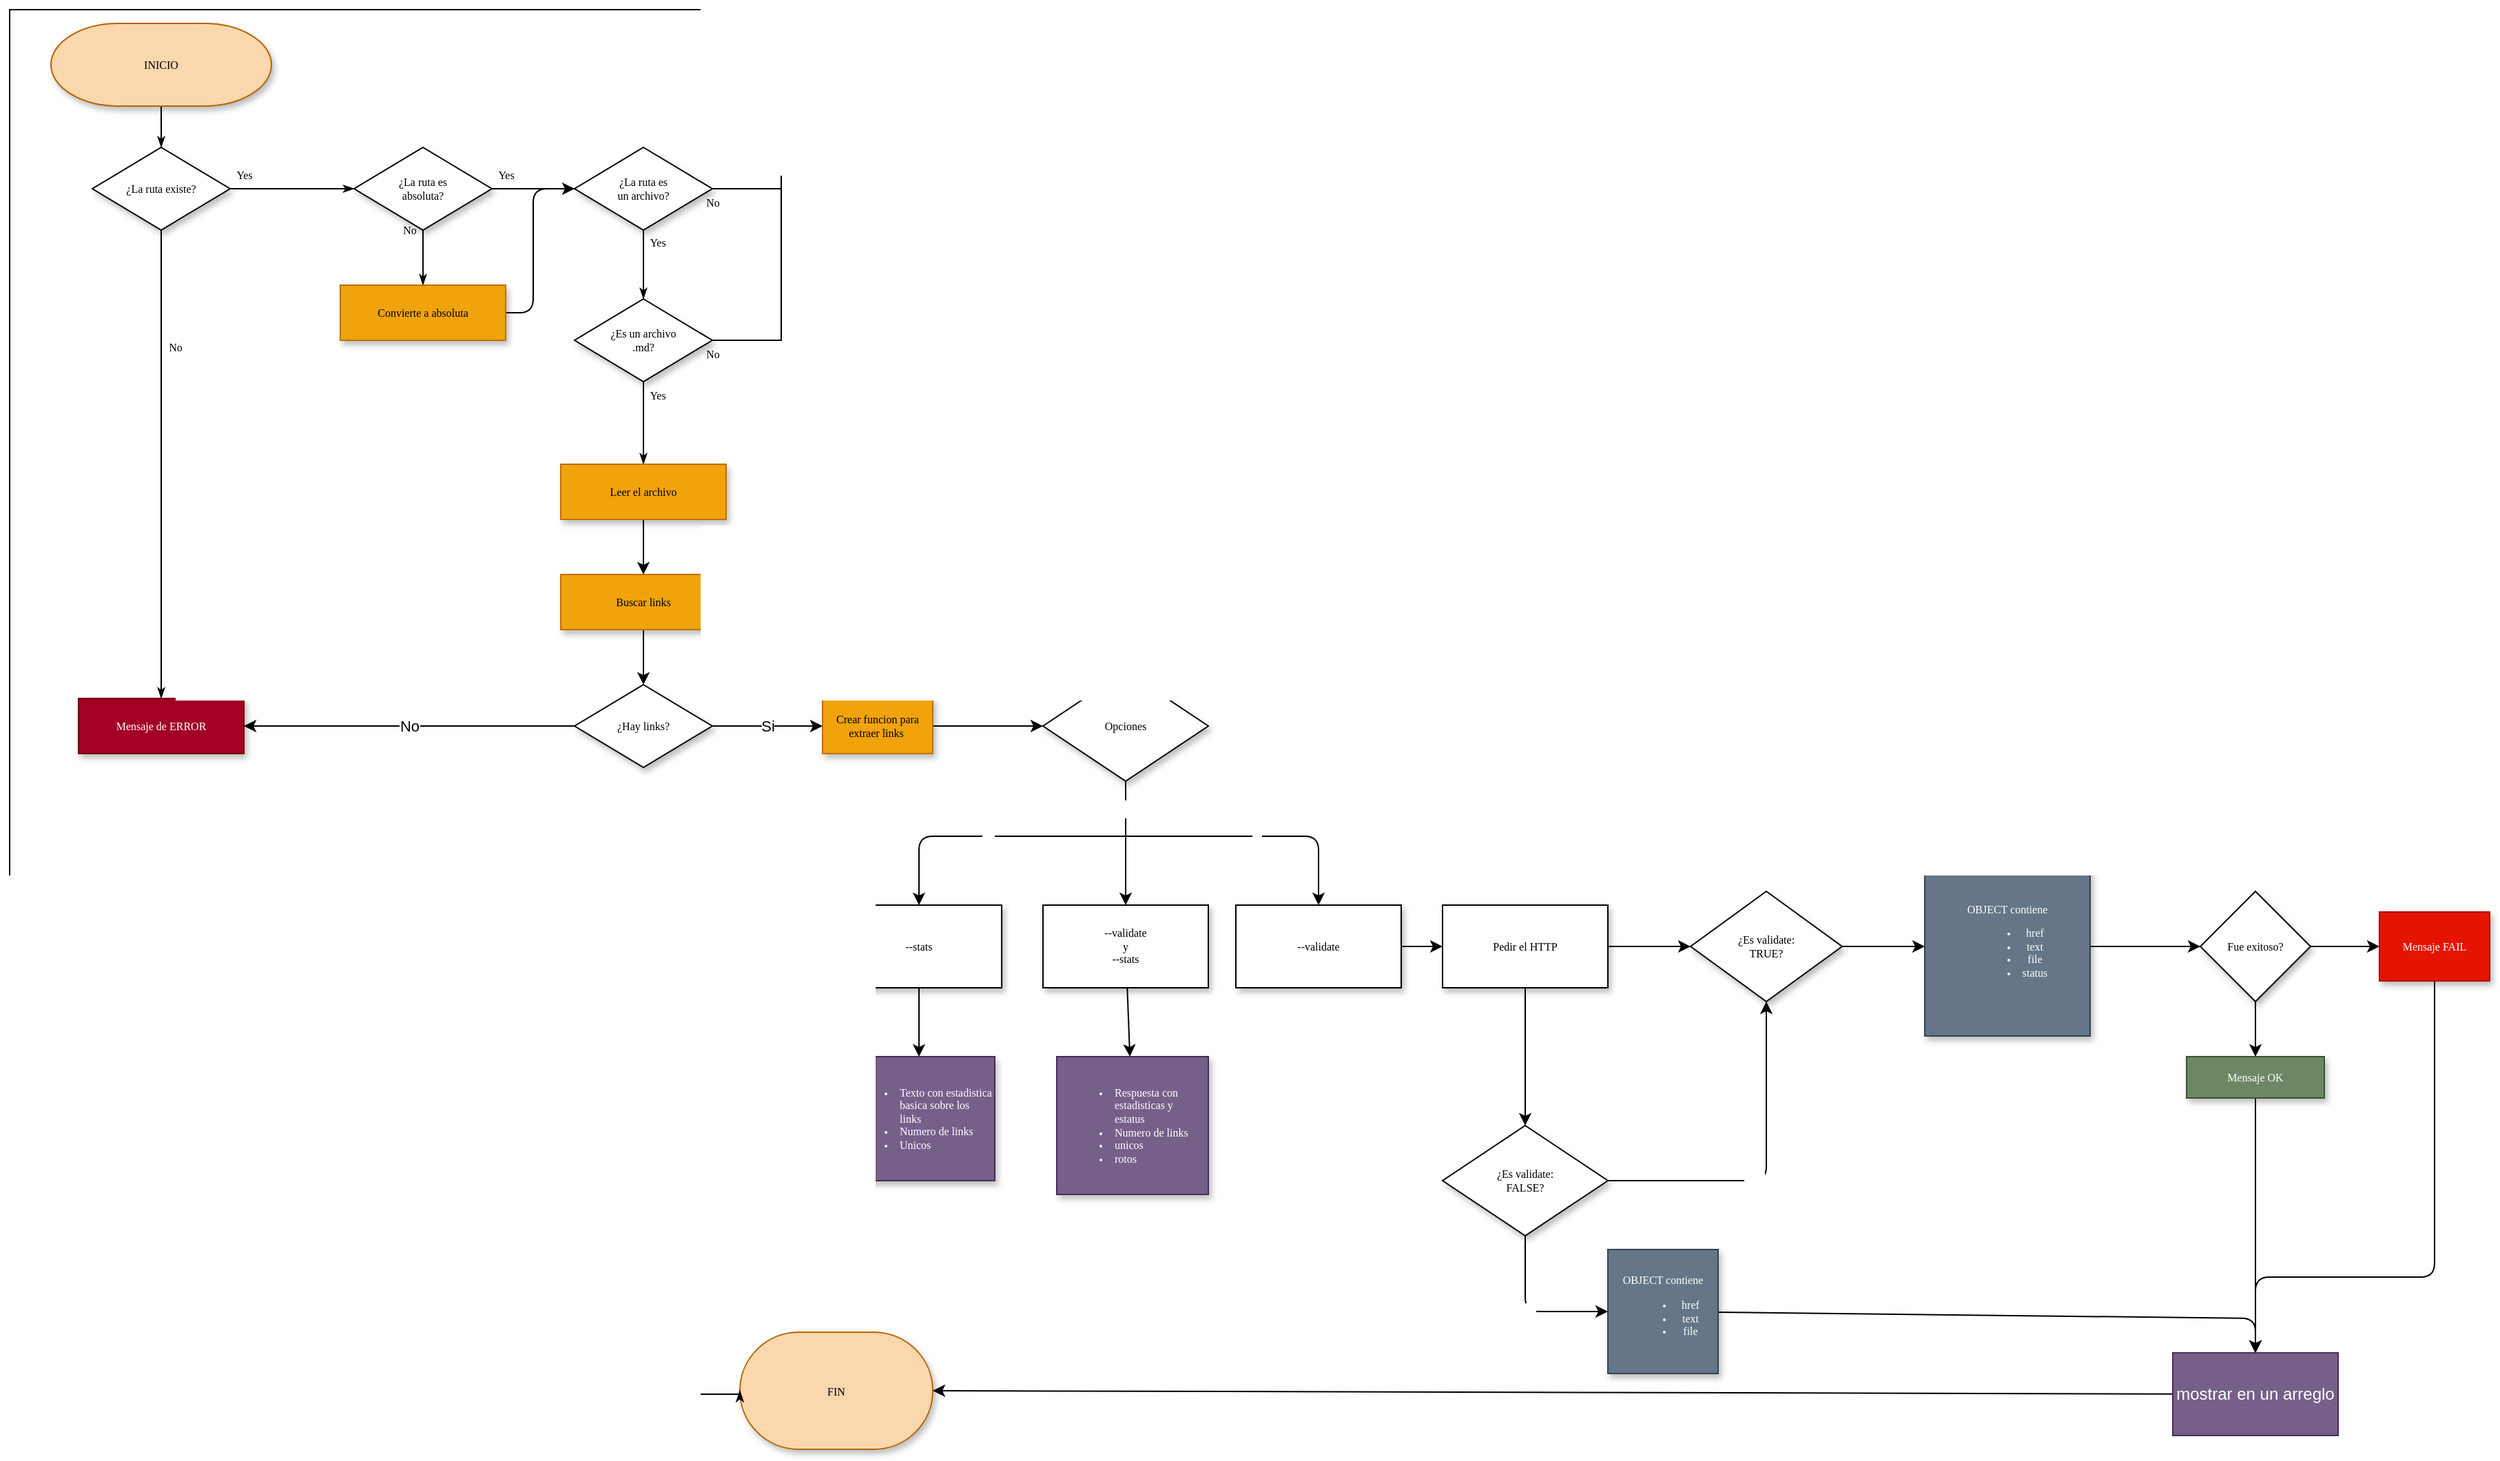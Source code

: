 <mxfile>
    <diagram name="Page-1" id="edf60f1a-56cd-e834-aa8a-f176f3a09ee4">
        <mxGraphModel dx="1817" dy="699" grid="1" gridSize="10" guides="1" tooltips="1" connect="1" arrows="1" fold="1" page="1" pageScale="1" pageWidth="1100" pageHeight="850" background="none" math="0" shadow="0">
            <root>
                <mxCell id="0"/>
                <mxCell id="1" parent="0"/>
                <mxCell id="60e70716793133e9-32" style="edgeStyle=orthogonalEdgeStyle;rounded=0;html=1;labelBackgroundColor=none;startSize=5;endArrow=classicThin;endFill=1;endSize=5;jettySize=auto;orthogonalLoop=1;strokeWidth=1;fontFamily=Verdana;fontSize=8;exitX=0.5;exitY=1;exitDx=0;exitDy=0;exitPerimeter=0;" parent="1" source="4" target="60e70716793133e9-5" edge="1">
                    <mxGeometry relative="1" as="geometry">
                        <mxPoint x="350" y="180" as="sourcePoint"/>
                    </mxGeometry>
                </mxCell>
                <mxCell id="60e70716793133e9-33" value="Yes" style="edgeStyle=orthogonalEdgeStyle;rounded=0;html=1;labelBackgroundColor=none;startSize=5;endArrow=classicThin;endFill=1;endSize=5;jettySize=auto;orthogonalLoop=1;strokeWidth=1;fontFamily=Verdana;fontSize=8" parent="1" source="60e70716793133e9-5" target="60e70716793133e9-7" edge="1">
                    <mxGeometry x="-0.778" y="10" relative="1" as="geometry">
                        <mxPoint as="offset"/>
                    </mxGeometry>
                </mxCell>
                <mxCell id="60e70716793133e9-37" value="No" style="edgeStyle=orthogonalEdgeStyle;rounded=0;html=1;labelBackgroundColor=none;startSize=5;endArrow=classicThin;endFill=1;endSize=5;jettySize=auto;orthogonalLoop=1;strokeWidth=1;fontFamily=Verdana;fontSize=8" parent="1" source="60e70716793133e9-5" target="60e70716793133e9-9" edge="1">
                    <mxGeometry x="-0.5" y="10" relative="1" as="geometry">
                        <mxPoint as="offset"/>
                    </mxGeometry>
                </mxCell>
                <mxCell id="60e70716793133e9-5" value="¿La ruta existe?" style="rhombus;whiteSpace=wrap;html=1;rounded=0;shadow=1;labelBackgroundColor=none;strokeWidth=1;fontFamily=Verdana;fontSize=8;align=center;" parent="1" vertex="1">
                    <mxGeometry x="200" y="220" width="100" height="60" as="geometry"/>
                </mxCell>
                <mxCell id="60e70716793133e9-34" value="Yes" style="edgeStyle=orthogonalEdgeStyle;rounded=0;html=1;labelBackgroundColor=none;startSize=5;endArrow=classicThin;endFill=1;endSize=5;jettySize=auto;orthogonalLoop=1;strokeWidth=1;fontFamily=Verdana;fontSize=8" parent="1" source="60e70716793133e9-7" edge="1">
                    <mxGeometry x="-0.667" y="10" relative="1" as="geometry">
                        <mxPoint as="offset"/>
                        <mxPoint x="550" y="250" as="targetPoint"/>
                    </mxGeometry>
                </mxCell>
                <mxCell id="60e70716793133e9-35" value="No" style="edgeStyle=orthogonalEdgeStyle;rounded=0;html=1;labelBackgroundColor=none;startSize=5;endArrow=classicThin;endFill=1;endSize=5;jettySize=auto;orthogonalLoop=1;strokeWidth=1;fontFamily=Verdana;fontSize=8" parent="1" source="60e70716793133e9-7" target="60e70716793133e9-10" edge="1">
                    <mxGeometry x="-1" y="-10" relative="1" as="geometry">
                        <mxPoint x="440" y="300" as="targetPoint"/>
                        <Array as="points"/>
                        <mxPoint as="offset"/>
                    </mxGeometry>
                </mxCell>
                <mxCell id="60e70716793133e9-7" value="¿La ruta es &lt;br&gt;absoluta?" style="rhombus;whiteSpace=wrap;html=1;rounded=0;shadow=1;labelBackgroundColor=none;strokeWidth=1;fontFamily=Verdana;fontSize=8;align=center;" parent="1" vertex="1">
                    <mxGeometry x="390" y="220" width="100" height="60" as="geometry"/>
                </mxCell>
                <mxCell id="60e70716793133e9-9" value="Mensaje de ERROR" style="whiteSpace=wrap;html=1;rounded=0;shadow=1;labelBackgroundColor=none;strokeWidth=1;fontFamily=Verdana;fontSize=8;align=center;fillColor=#a20025;fontColor=#ffffff;strokeColor=#6F0000;" parent="1" vertex="1">
                    <mxGeometry x="190" y="620" width="120" height="40" as="geometry"/>
                </mxCell>
                <mxCell id="6" style="edgeStyle=none;html=1;entryX=0;entryY=0.5;entryDx=0;entryDy=0;exitX=1;exitY=0.5;exitDx=0;exitDy=0;" edge="1" parent="1" source="60e70716793133e9-10" target="5">
                    <mxGeometry relative="1" as="geometry">
                        <Array as="points">
                            <mxPoint x="520" y="340"/>
                            <mxPoint x="520" y="250"/>
                        </Array>
                    </mxGeometry>
                </mxCell>
                <mxCell id="60e70716793133e9-10" value="Convierte a absoluta" style="whiteSpace=wrap;html=1;rounded=0;shadow=1;labelBackgroundColor=none;strokeWidth=1;fontFamily=Verdana;fontSize=8;align=center;fillColor=#f0a30a;fontColor=#000000;strokeColor=#BD7000;" parent="1" vertex="1">
                    <mxGeometry x="380" y="320" width="120" height="40" as="geometry"/>
                </mxCell>
                <mxCell id="60e70716793133e9-30" value="&lt;font color=&quot;#000000&quot;&gt;FIN&lt;/font&gt;" style="strokeWidth=1;html=1;shape=mxgraph.flowchart.terminator;whiteSpace=wrap;rounded=0;shadow=1;labelBackgroundColor=none;fontFamily=Verdana;fontSize=8;align=center;sketch=0;fillColor=#fad7ac;strokeColor=#b46504;" parent="1" vertex="1">
                    <mxGeometry x="670" y="1080" width="140" height="85" as="geometry"/>
                </mxCell>
                <mxCell id="4" value="&lt;font color=&quot;#000000&quot;&gt;INICIO&lt;/font&gt;" style="strokeWidth=1;html=1;shape=mxgraph.flowchart.terminator;whiteSpace=wrap;rounded=0;shadow=1;labelBackgroundColor=none;fontFamily=Verdana;fontSize=8;align=center;fillColor=#fad7ac;strokeColor=#b46504;" vertex="1" parent="1">
                    <mxGeometry x="170" y="130" width="160" height="60" as="geometry"/>
                </mxCell>
                <mxCell id="5" value="¿La ruta es &lt;br&gt;un archivo?" style="rhombus;whiteSpace=wrap;html=1;rounded=0;shadow=1;labelBackgroundColor=none;strokeWidth=1;fontFamily=Verdana;fontSize=8;align=center;" vertex="1" parent="1">
                    <mxGeometry x="550" y="220" width="100" height="60" as="geometry"/>
                </mxCell>
                <mxCell id="7" value="Yes" style="edgeStyle=orthogonalEdgeStyle;rounded=0;html=1;labelBackgroundColor=none;startSize=5;endArrow=classicThin;endFill=1;endSize=5;jettySize=auto;orthogonalLoop=1;strokeWidth=1;fontFamily=Verdana;fontSize=8;exitX=0.5;exitY=1;exitDx=0;exitDy=0;" edge="1" parent="1" source="5">
                    <mxGeometry x="-0.667" y="10" relative="1" as="geometry">
                        <mxPoint as="offset"/>
                        <mxPoint x="500" y="260" as="sourcePoint"/>
                        <mxPoint x="600" y="330" as="targetPoint"/>
                    </mxGeometry>
                </mxCell>
                <mxCell id="8" value="No" style="edgeStyle=orthogonalEdgeStyle;rounded=0;html=1;labelBackgroundColor=none;startSize=5;endArrow=classicThin;endFill=1;endSize=5;jettySize=auto;orthogonalLoop=1;strokeWidth=1;fontFamily=Verdana;fontSize=8;exitX=1;exitY=0.5;exitDx=0;exitDy=0;entryX=0;entryY=0.5;entryDx=0;entryDy=0;entryPerimeter=0;" edge="1" parent="1" source="5" target="60e70716793133e9-30">
                    <mxGeometry x="-1" y="-10" relative="1" as="geometry">
                        <mxPoint x="280" y="875" as="targetPoint"/>
                        <Array as="points">
                            <mxPoint x="700" y="250"/>
                            <mxPoint x="700" y="120"/>
                            <mxPoint x="140" y="120"/>
                            <mxPoint x="140" y="1125"/>
                        </Array>
                        <mxPoint as="offset"/>
                        <mxPoint x="450" y="290" as="sourcePoint"/>
                    </mxGeometry>
                </mxCell>
                <mxCell id="9" value="¿Es un archivo&lt;br&gt;.md?" style="rhombus;whiteSpace=wrap;html=1;rounded=0;shadow=1;labelBackgroundColor=none;strokeWidth=1;fontFamily=Verdana;fontSize=8;align=center;" vertex="1" parent="1">
                    <mxGeometry x="550" y="330" width="100" height="60" as="geometry"/>
                </mxCell>
                <mxCell id="10" value="No" style="edgeStyle=orthogonalEdgeStyle;rounded=0;html=1;labelBackgroundColor=none;startSize=5;endArrow=classicThin;endFill=1;endSize=5;jettySize=auto;orthogonalLoop=1;strokeWidth=1;fontFamily=Verdana;fontSize=8;exitX=1;exitY=0.5;exitDx=0;exitDy=0;entryX=0;entryY=0.5;entryDx=0;entryDy=0;entryPerimeter=0;" edge="1" parent="1" source="9" target="60e70716793133e9-30">
                    <mxGeometry x="-1" y="-10" relative="1" as="geometry">
                        <mxPoint x="280" y="875" as="targetPoint"/>
                        <Array as="points">
                            <mxPoint x="700" y="360"/>
                            <mxPoint x="700" y="120"/>
                            <mxPoint x="140" y="120"/>
                            <mxPoint x="140" y="1125"/>
                        </Array>
                        <mxPoint as="offset"/>
                        <mxPoint x="660" y="260" as="sourcePoint"/>
                    </mxGeometry>
                </mxCell>
                <mxCell id="11" value="Yes" style="edgeStyle=orthogonalEdgeStyle;rounded=0;html=1;labelBackgroundColor=none;startSize=5;endArrow=classicThin;endFill=1;endSize=5;jettySize=auto;orthogonalLoop=1;strokeWidth=1;fontFamily=Verdana;fontSize=8;exitX=0.5;exitY=1;exitDx=0;exitDy=0;entryX=0.5;entryY=0;entryDx=0;entryDy=0;" edge="1" parent="1" source="9" target="12">
                    <mxGeometry x="-0.667" y="10" relative="1" as="geometry">
                        <mxPoint as="offset"/>
                        <mxPoint x="610" y="290" as="sourcePoint"/>
                        <mxPoint x="600" y="440" as="targetPoint"/>
                    </mxGeometry>
                </mxCell>
                <mxCell id="14" value="" style="edgeStyle=none;html=1;" edge="1" parent="1" source="12" target="13">
                    <mxGeometry relative="1" as="geometry"/>
                </mxCell>
                <mxCell id="12" value="Leer el archivo" style="whiteSpace=wrap;html=1;rounded=0;shadow=1;labelBackgroundColor=none;strokeWidth=1;fontFamily=Verdana;fontSize=8;align=center;fillColor=#f0a30a;fontColor=#000000;strokeColor=#BD7000;" vertex="1" parent="1">
                    <mxGeometry x="540" y="450" width="120" height="40" as="geometry"/>
                </mxCell>
                <mxCell id="16" value="" style="edgeStyle=none;html=1;" edge="1" parent="1" source="13" target="15">
                    <mxGeometry relative="1" as="geometry"/>
                </mxCell>
                <mxCell id="13" value="Buscar links" style="whiteSpace=wrap;html=1;rounded=0;shadow=1;labelBackgroundColor=none;strokeWidth=1;fontFamily=Verdana;fontSize=8;align=center;fillColor=#f0a30a;fontColor=#000000;strokeColor=#BD7000;" vertex="1" parent="1">
                    <mxGeometry x="540" y="530" width="120" height="40" as="geometry"/>
                </mxCell>
                <mxCell id="18" value="No" style="edgeStyle=none;html=1;entryX=1;entryY=0.5;entryDx=0;entryDy=0;" edge="1" parent="1" source="15" target="60e70716793133e9-9">
                    <mxGeometry relative="1" as="geometry">
                        <mxPoint x="480" y="640" as="targetPoint"/>
                    </mxGeometry>
                </mxCell>
                <mxCell id="20" value="Si" style="edgeStyle=none;html=1;" edge="1" parent="1" source="15" target="19">
                    <mxGeometry relative="1" as="geometry"/>
                </mxCell>
                <mxCell id="15" value="¿Hay links?" style="rhombus;whiteSpace=wrap;html=1;rounded=0;shadow=1;labelBackgroundColor=none;strokeWidth=1;fontFamily=Verdana;fontSize=8;align=center;" vertex="1" parent="1">
                    <mxGeometry x="550" y="610" width="100" height="60" as="geometry"/>
                </mxCell>
                <mxCell id="25" value="" style="edgeStyle=none;html=1;fontColor=#000000;" edge="1" parent="1" source="19" target="24">
                    <mxGeometry relative="1" as="geometry"/>
                </mxCell>
                <mxCell id="19" value="Crear funcion para extraer links&amp;nbsp;" style="whiteSpace=wrap;html=1;fontSize=8;fontFamily=Verdana;rounded=0;shadow=1;labelBackgroundColor=none;strokeWidth=1;fillColor=#f0a30a;fontColor=#000000;strokeColor=#BD7000;" vertex="1" parent="1">
                    <mxGeometry x="730" y="620" width="80" height="40" as="geometry"/>
                </mxCell>
                <mxCell id="27" value="&lt;font color=&quot;#ffffff&quot;&gt;SI&lt;/font&gt;" style="edgeStyle=none;html=1;fontColor=#000000;" edge="1" parent="1" source="24" target="26">
                    <mxGeometry x="-0.556" relative="1" as="geometry">
                        <Array as="points">
                            <mxPoint x="950" y="710"/>
                        </Array>
                        <mxPoint as="offset"/>
                    </mxGeometry>
                </mxCell>
                <mxCell id="29" value="Si" style="edgeStyle=none;html=1;fontColor=#FFFFFF;" edge="1" parent="1" target="28">
                    <mxGeometry relative="1" as="geometry">
                        <mxPoint x="950" y="720" as="sourcePoint"/>
                        <Array as="points">
                            <mxPoint x="800" y="720"/>
                        </Array>
                    </mxGeometry>
                </mxCell>
                <mxCell id="31" value="si" style="edgeStyle=none;html=1;fontColor=#FFFFFF;" edge="1" parent="1" target="30">
                    <mxGeometry relative="1" as="geometry">
                        <mxPoint x="950" y="720" as="sourcePoint"/>
                        <Array as="points">
                            <mxPoint x="1020" y="720"/>
                            <mxPoint x="1090" y="720"/>
                        </Array>
                    </mxGeometry>
                </mxCell>
                <mxCell id="24" value="Opciones" style="rhombus;whiteSpace=wrap;html=1;fontSize=8;fontFamily=Verdana;rounded=0;shadow=1;labelBackgroundColor=none;strokeWidth=1;" vertex="1" parent="1">
                    <mxGeometry x="890" y="600" width="120" height="80" as="geometry"/>
                </mxCell>
                <mxCell id="58" value="" style="edgeStyle=none;html=1;fontColor=#FFFFFF;" edge="1" parent="1" source="26" target="57">
                    <mxGeometry relative="1" as="geometry"/>
                </mxCell>
                <mxCell id="26" value="--validate &lt;br&gt;y&lt;br&gt;--stats" style="whiteSpace=wrap;html=1;fontSize=8;fontFamily=Verdana;rounded=0;shadow=1;labelBackgroundColor=none;strokeWidth=1;" vertex="1" parent="1">
                    <mxGeometry x="890" y="770" width="120" height="60" as="geometry"/>
                </mxCell>
                <mxCell id="56" value="" style="edgeStyle=none;html=1;fontColor=#FFFFFF;" edge="1" parent="1" source="28" target="55">
                    <mxGeometry relative="1" as="geometry"/>
                </mxCell>
                <mxCell id="28" value="--stats" style="whiteSpace=wrap;html=1;fontSize=8;fontFamily=Verdana;rounded=0;shadow=1;labelBackgroundColor=none;strokeWidth=1;" vertex="1" parent="1">
                    <mxGeometry x="740" y="770" width="120" height="60" as="geometry"/>
                </mxCell>
                <mxCell id="33" value="" style="edgeStyle=none;html=1;fontColor=#FFFFFF;exitX=0.5;exitY=1;exitDx=0;exitDy=0;" edge="1" parent="1" source="42" target="32">
                    <mxGeometry relative="1" as="geometry"/>
                </mxCell>
                <mxCell id="35" value="" style="edgeStyle=none;html=1;fontColor=#FFFFFF;exitX=1;exitY=0.5;exitDx=0;exitDy=0;" edge="1" parent="1" source="42" target="34">
                    <mxGeometry relative="1" as="geometry"/>
                </mxCell>
                <mxCell id="43" value="" style="edgeStyle=none;html=1;fontColor=#FFFFFF;" edge="1" parent="1" source="30" target="42">
                    <mxGeometry relative="1" as="geometry"/>
                </mxCell>
                <mxCell id="30" value="--validate" style="whiteSpace=wrap;html=1;fontSize=8;fontFamily=Verdana;rounded=0;shadow=1;labelBackgroundColor=none;strokeWidth=1;" vertex="1" parent="1">
                    <mxGeometry x="1030" y="770" width="120" height="60" as="geometry"/>
                </mxCell>
                <mxCell id="45" value="Si" style="edgeStyle=none;html=1;fontColor=#FFFFFF;" edge="1" parent="1" source="32" target="44">
                    <mxGeometry relative="1" as="geometry">
                        <Array as="points">
                            <mxPoint x="1240" y="1065"/>
                        </Array>
                    </mxGeometry>
                </mxCell>
                <mxCell id="46" style="edgeStyle=none;html=1;exitX=1;exitY=0.5;exitDx=0;exitDy=0;entryX=0.5;entryY=1;entryDx=0;entryDy=0;fontColor=#FFFFFF;" edge="1" parent="1" source="32" target="34">
                    <mxGeometry relative="1" as="geometry">
                        <Array as="points">
                            <mxPoint x="1415" y="970"/>
                        </Array>
                    </mxGeometry>
                </mxCell>
                <mxCell id="47" value="No" style="edgeLabel;html=1;align=center;verticalAlign=middle;resizable=0;points=[];fontColor=#FFFFFF;" vertex="1" connectable="0" parent="46">
                    <mxGeometry x="-0.14" y="2" relative="1" as="geometry">
                        <mxPoint as="offset"/>
                    </mxGeometry>
                </mxCell>
                <mxCell id="32" value="¿Es validate:&lt;br&gt;FALSE?" style="rhombus;whiteSpace=wrap;html=1;fontSize=8;fontFamily=Verdana;rounded=0;shadow=1;labelBackgroundColor=none;strokeWidth=1;" vertex="1" parent="1">
                    <mxGeometry x="1180" y="930" width="120" height="80" as="geometry"/>
                </mxCell>
                <mxCell id="41" value="" style="edgeStyle=none;html=1;fontColor=#FFFFFF;" edge="1" parent="1" source="34" target="40">
                    <mxGeometry relative="1" as="geometry"/>
                </mxCell>
                <mxCell id="34" value="&lt;span&gt;¿Es validate:&lt;/span&gt;&lt;br&gt;&lt;span&gt;TRUE?&lt;/span&gt;" style="rhombus;whiteSpace=wrap;html=1;fontSize=8;fontFamily=Verdana;rounded=0;shadow=1;labelBackgroundColor=none;strokeWidth=1;" vertex="1" parent="1">
                    <mxGeometry x="1360" y="760" width="110" height="80" as="geometry"/>
                </mxCell>
                <mxCell id="49" value="" style="edgeStyle=none;html=1;fontColor=#FFFFFF;" edge="1" parent="1" source="40" target="48">
                    <mxGeometry relative="1" as="geometry"/>
                </mxCell>
                <mxCell id="40" value="OBJECT contiene&lt;br&gt;&lt;ul&gt;&lt;li&gt;href&lt;/li&gt;&lt;li&gt;text&lt;/li&gt;&lt;li&gt;file&lt;/li&gt;&lt;li&gt;status&lt;/li&gt;&lt;/ul&gt;" style="whiteSpace=wrap;html=1;fontSize=8;fontFamily=Verdana;rounded=0;shadow=1;labelBackgroundColor=none;strokeWidth=1;fillColor=#647687;fontColor=#ffffff;strokeColor=#314354;" vertex="1" parent="1">
                    <mxGeometry x="1530" y="735" width="120" height="130" as="geometry"/>
                </mxCell>
                <mxCell id="42" value="Pedir el HTTP" style="whiteSpace=wrap;html=1;fontSize=8;fontFamily=Verdana;rounded=0;shadow=1;labelBackgroundColor=none;strokeWidth=1;" vertex="1" parent="1">
                    <mxGeometry x="1180" y="770" width="120" height="60" as="geometry"/>
                </mxCell>
                <mxCell id="61" style="edgeStyle=none;html=1;entryX=0.5;entryY=0;entryDx=0;entryDy=0;fontColor=#FFFFFF;" edge="1" parent="1" source="44" target="59">
                    <mxGeometry relative="1" as="geometry">
                        <Array as="points">
                            <mxPoint x="1770" y="1070"/>
                        </Array>
                    </mxGeometry>
                </mxCell>
                <mxCell id="44" value="OBJECT contiene&lt;br&gt;&lt;ul&gt;&lt;li&gt;href&lt;/li&gt;&lt;li&gt;text&lt;/li&gt;&lt;li&gt;file&lt;/li&gt;&lt;/ul&gt;" style="whiteSpace=wrap;html=1;fontSize=8;fontFamily=Verdana;rounded=0;shadow=1;labelBackgroundColor=none;strokeWidth=1;fillColor=#647687;fontColor=#ffffff;strokeColor=#314354;" vertex="1" parent="1">
                    <mxGeometry x="1300" y="1020" width="80" height="90" as="geometry"/>
                </mxCell>
                <mxCell id="51" value="" style="edgeStyle=none;html=1;fontColor=#FFFFFF;" edge="1" parent="1" source="48" target="50">
                    <mxGeometry relative="1" as="geometry"/>
                </mxCell>
                <mxCell id="53" value="" style="edgeStyle=none;html=1;fontColor=#FFFFFF;" edge="1" parent="1" source="48" target="52">
                    <mxGeometry relative="1" as="geometry"/>
                </mxCell>
                <mxCell id="48" value="Fue exitoso?" style="rhombus;whiteSpace=wrap;html=1;fontSize=8;fontFamily=Verdana;rounded=0;shadow=1;labelBackgroundColor=none;strokeWidth=1;" vertex="1" parent="1">
                    <mxGeometry x="1730" y="760" width="80" height="80" as="geometry"/>
                </mxCell>
                <mxCell id="63" style="edgeStyle=none;html=1;entryX=0.5;entryY=0;entryDx=0;entryDy=0;fontColor=#FFFFFF;" edge="1" parent="1" source="50" target="59">
                    <mxGeometry relative="1" as="geometry">
                        <Array as="points">
                            <mxPoint x="1900" y="1040"/>
                            <mxPoint x="1770" y="1040"/>
                        </Array>
                    </mxGeometry>
                </mxCell>
                <mxCell id="50" value="Mensaje FAIL" style="whiteSpace=wrap;html=1;fontSize=8;fontFamily=Verdana;rounded=0;shadow=1;labelBackgroundColor=none;strokeWidth=1;fillColor=#e51400;strokeColor=#B20000;fontColor=#ffffff;" vertex="1" parent="1">
                    <mxGeometry x="1860" y="775" width="80" height="50" as="geometry"/>
                </mxCell>
                <mxCell id="60" style="edgeStyle=none;html=1;entryX=0.5;entryY=0;entryDx=0;entryDy=0;fontColor=#FFFFFF;" edge="1" parent="1" source="52" target="59">
                    <mxGeometry relative="1" as="geometry"/>
                </mxCell>
                <mxCell id="52" value="Mensaje OK" style="whiteSpace=wrap;html=1;fontSize=8;fontFamily=Verdana;rounded=0;shadow=1;labelBackgroundColor=none;strokeWidth=1;fillColor=#6d8764;fontColor=#ffffff;strokeColor=#3A5431;" vertex="1" parent="1">
                    <mxGeometry x="1720" y="880" width="100" height="30" as="geometry"/>
                </mxCell>
                <mxCell id="55" value="&lt;ul&gt;&lt;li style=&quot;text-align: left&quot;&gt;Texto con estadistica basica sobre los links&lt;/li&gt;&lt;li style=&quot;text-align: left&quot;&gt;Numero de links&lt;/li&gt;&lt;li style=&quot;text-align: left&quot;&gt;Unicos&lt;/li&gt;&lt;/ul&gt;" style="whiteSpace=wrap;html=1;fontSize=8;fontFamily=Verdana;rounded=0;shadow=1;labelBackgroundColor=none;strokeWidth=1;fillColor=#76608a;fontColor=#ffffff;strokeColor=#432D57;" vertex="1" parent="1">
                    <mxGeometry x="745" y="880" width="110" height="90" as="geometry"/>
                </mxCell>
                <mxCell id="57" value="&lt;ul&gt;&lt;li&gt;Respuesta con estadisticas y estatus&amp;nbsp;&lt;/li&gt;&lt;li&gt;Numero de links&lt;/li&gt;&lt;li&gt;unicos&lt;/li&gt;&lt;li&gt;rotos&lt;/li&gt;&lt;/ul&gt;" style="rounded=0;whiteSpace=wrap;html=1;fontSize=8;fontFamily=Verdana;shadow=1;labelBackgroundColor=none;strokeWidth=1;align=left;fillColor=#76608a;fontColor=#ffffff;strokeColor=#432D57;" vertex="1" parent="1">
                    <mxGeometry x="900" y="880" width="110" height="100" as="geometry"/>
                </mxCell>
                <mxCell id="62" style="edgeStyle=none;html=1;entryX=1;entryY=0.5;entryDx=0;entryDy=0;entryPerimeter=0;fontColor=#FFFFFF;" edge="1" parent="1" source="59" target="60e70716793133e9-30">
                    <mxGeometry relative="1" as="geometry"/>
                </mxCell>
                <mxCell id="59" value="mostrar en un arreglo" style="rounded=0;whiteSpace=wrap;html=1;labelBackgroundColor=none;sketch=0;fontColor=#ffffff;fillColor=#76608a;strokeColor=#432D57;" vertex="1" parent="1">
                    <mxGeometry x="1710" y="1095" width="120" height="60" as="geometry"/>
                </mxCell>
            </root>
        </mxGraphModel>
    </diagram>
</mxfile>